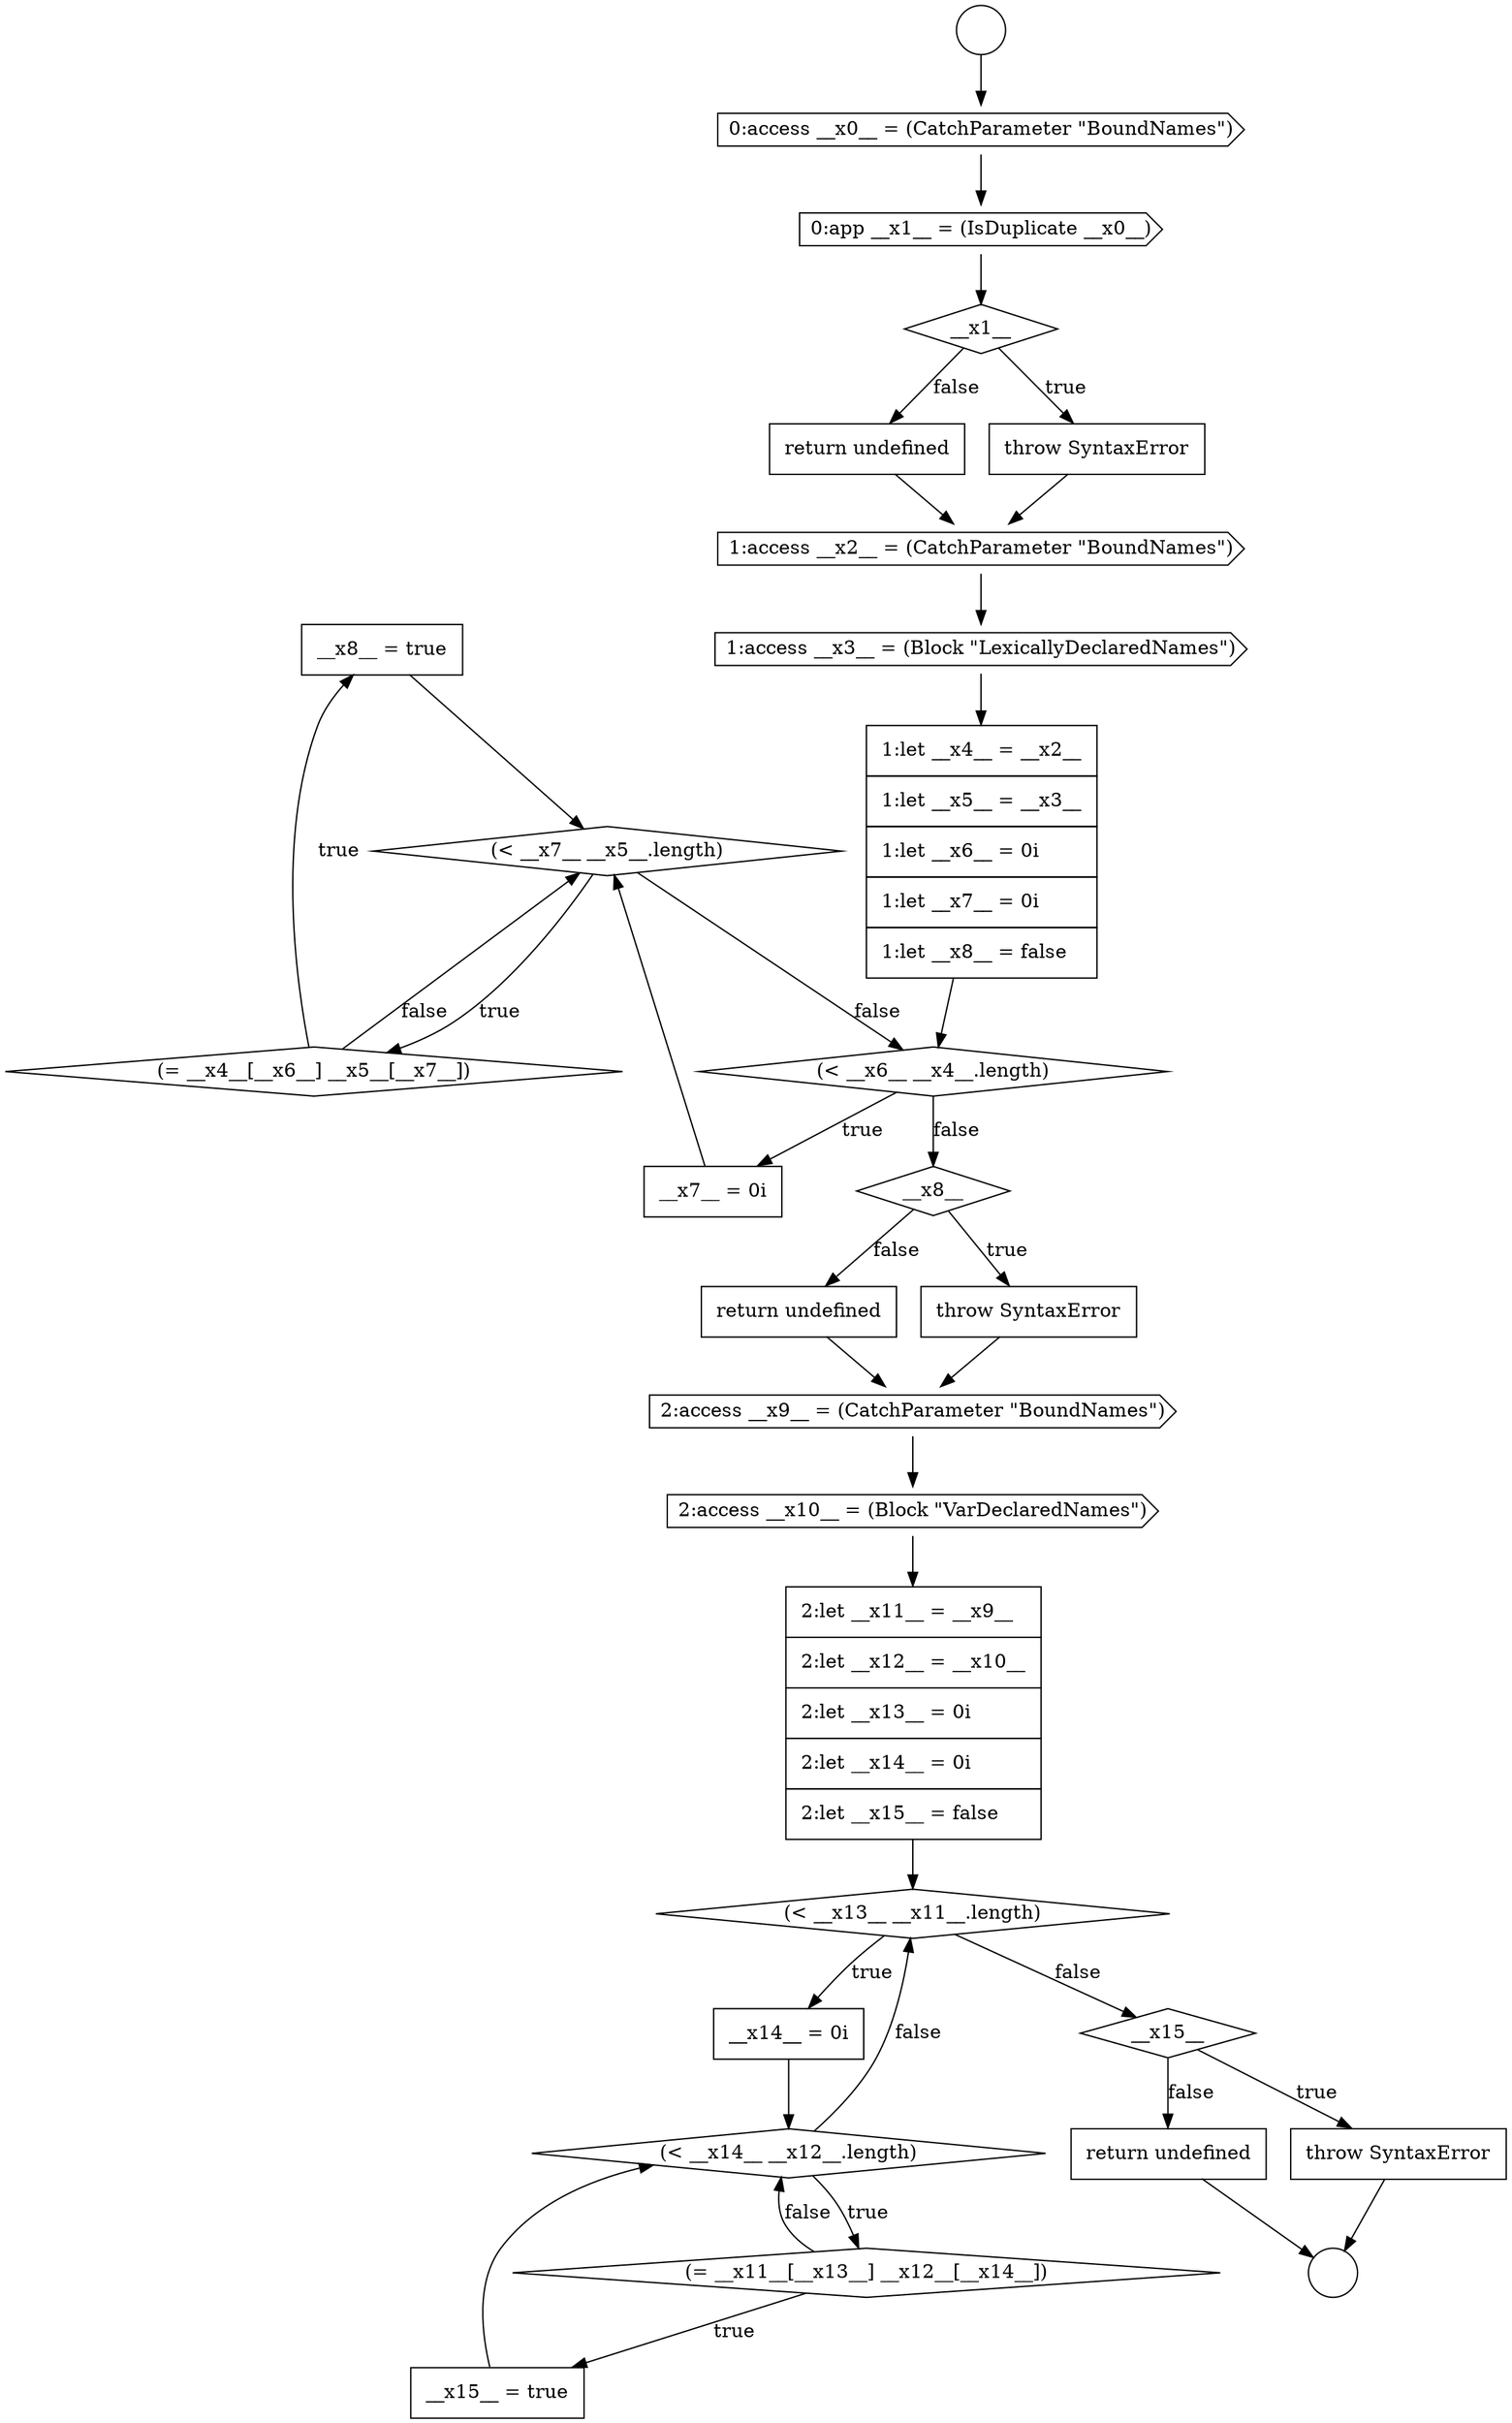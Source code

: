 digraph {
  node16641 [shape=none, margin=0, label=<<font color="black">
    <table border="0" cellborder="1" cellspacing="0" cellpadding="10">
      <tr><td align="left">__x8__ = true</td></tr>
    </table>
  </font>> color="black" fillcolor="white" style=filled]
  node16648 [shape=diamond, label=<<font color="black">(&lt; __x13__ __x11__.length)</font>> color="black" fillcolor="white" style=filled]
  node16633 [shape=none, margin=0, label=<<font color="black">
    <table border="0" cellborder="1" cellspacing="0" cellpadding="10">
      <tr><td align="left">return undefined</td></tr>
    </table>
  </font>> color="black" fillcolor="white" style=filled]
  node16652 [shape=none, margin=0, label=<<font color="black">
    <table border="0" cellborder="1" cellspacing="0" cellpadding="10">
      <tr><td align="left">__x15__ = true</td></tr>
    </table>
  </font>> color="black" fillcolor="white" style=filled]
  node16629 [shape=cds, label=<<font color="black">0:access __x0__ = (CatchParameter &quot;BoundNames&quot;)</font>> color="black" fillcolor="white" style=filled]
  node16644 [shape=none, margin=0, label=<<font color="black">
    <table border="0" cellborder="1" cellspacing="0" cellpadding="10">
      <tr><td align="left">return undefined</td></tr>
    </table>
  </font>> color="black" fillcolor="white" style=filled]
  node16637 [shape=diamond, label=<<font color="black">(&lt; __x6__ __x4__.length)</font>> color="black" fillcolor="white" style=filled]
  node16631 [shape=diamond, label=<<font color="black">__x1__</font>> color="black" fillcolor="white" style=filled]
  node16650 [shape=diamond, label=<<font color="black">(&lt; __x14__ __x12__.length)</font>> color="black" fillcolor="white" style=filled]
  node16635 [shape=cds, label=<<font color="black">1:access __x3__ = (Block &quot;LexicallyDeclaredNames&quot;)</font>> color="black" fillcolor="white" style=filled]
  node16646 [shape=cds, label=<<font color="black">2:access __x10__ = (Block &quot;VarDeclaredNames&quot;)</font>> color="black" fillcolor="white" style=filled]
  node16639 [shape=diamond, label=<<font color="black">(&lt; __x7__ __x5__.length)</font>> color="black" fillcolor="white" style=filled]
  node16642 [shape=diamond, label=<<font color="black">__x8__</font>> color="black" fillcolor="white" style=filled]
  node16627 [shape=circle label=" " color="black" fillcolor="white" style=filled]
  node16654 [shape=none, margin=0, label=<<font color="black">
    <table border="0" cellborder="1" cellspacing="0" cellpadding="10">
      <tr><td align="left">throw SyntaxError</td></tr>
    </table>
  </font>> color="black" fillcolor="white" style=filled]
  node16645 [shape=cds, label=<<font color="black">2:access __x9__ = (CatchParameter &quot;BoundNames&quot;)</font>> color="black" fillcolor="white" style=filled]
  node16630 [shape=cds, label=<<font color="black">0:app __x1__ = (IsDuplicate __x0__)</font>> color="black" fillcolor="white" style=filled]
  node16651 [shape=diamond, label=<<font color="black">(= __x11__[__x13__] __x12__[__x14__])</font>> color="black" fillcolor="white" style=filled]
  node16636 [shape=none, margin=0, label=<<font color="black">
    <table border="0" cellborder="1" cellspacing="0" cellpadding="10">
      <tr><td align="left">1:let __x4__ = __x2__</td></tr>
      <tr><td align="left">1:let __x5__ = __x3__</td></tr>
      <tr><td align="left">1:let __x6__ = 0i</td></tr>
      <tr><td align="left">1:let __x7__ = 0i</td></tr>
      <tr><td align="left">1:let __x8__ = false</td></tr>
    </table>
  </font>> color="black" fillcolor="white" style=filled]
  node16655 [shape=none, margin=0, label=<<font color="black">
    <table border="0" cellborder="1" cellspacing="0" cellpadding="10">
      <tr><td align="left">return undefined</td></tr>
    </table>
  </font>> color="black" fillcolor="white" style=filled]
  node16640 [shape=diamond, label=<<font color="black">(= __x4__[__x6__] __x5__[__x7__])</font>> color="black" fillcolor="white" style=filled]
  node16634 [shape=cds, label=<<font color="black">1:access __x2__ = (CatchParameter &quot;BoundNames&quot;)</font>> color="black" fillcolor="white" style=filled]
  node16649 [shape=none, margin=0, label=<<font color="black">
    <table border="0" cellborder="1" cellspacing="0" cellpadding="10">
      <tr><td align="left">__x14__ = 0i</td></tr>
    </table>
  </font>> color="black" fillcolor="white" style=filled]
  node16647 [shape=none, margin=0, label=<<font color="black">
    <table border="0" cellborder="1" cellspacing="0" cellpadding="10">
      <tr><td align="left">2:let __x11__ = __x9__</td></tr>
      <tr><td align="left">2:let __x12__ = __x10__</td></tr>
      <tr><td align="left">2:let __x13__ = 0i</td></tr>
      <tr><td align="left">2:let __x14__ = 0i</td></tr>
      <tr><td align="left">2:let __x15__ = false</td></tr>
    </table>
  </font>> color="black" fillcolor="white" style=filled]
  node16632 [shape=none, margin=0, label=<<font color="black">
    <table border="0" cellborder="1" cellspacing="0" cellpadding="10">
      <tr><td align="left">throw SyntaxError</td></tr>
    </table>
  </font>> color="black" fillcolor="white" style=filled]
  node16653 [shape=diamond, label=<<font color="black">__x15__</font>> color="black" fillcolor="white" style=filled]
  node16638 [shape=none, margin=0, label=<<font color="black">
    <table border="0" cellborder="1" cellspacing="0" cellpadding="10">
      <tr><td align="left">__x7__ = 0i</td></tr>
    </table>
  </font>> color="black" fillcolor="white" style=filled]
  node16643 [shape=none, margin=0, label=<<font color="black">
    <table border="0" cellborder="1" cellspacing="0" cellpadding="10">
      <tr><td align="left">throw SyntaxError</td></tr>
    </table>
  </font>> color="black" fillcolor="white" style=filled]
  node16628 [shape=circle label=" " color="black" fillcolor="white" style=filled]
  node16646 -> node16647 [ color="black"]
  node16650 -> node16651 [label=<<font color="black">true</font>> color="black"]
  node16650 -> node16648 [label=<<font color="black">false</font>> color="black"]
  node16643 -> node16645 [ color="black"]
  node16641 -> node16639 [ color="black"]
  node16630 -> node16631 [ color="black"]
  node16631 -> node16632 [label=<<font color="black">true</font>> color="black"]
  node16631 -> node16633 [label=<<font color="black">false</font>> color="black"]
  node16629 -> node16630 [ color="black"]
  node16636 -> node16637 [ color="black"]
  node16655 -> node16628 [ color="black"]
  node16644 -> node16645 [ color="black"]
  node16654 -> node16628 [ color="black"]
  node16640 -> node16641 [label=<<font color="black">true</font>> color="black"]
  node16640 -> node16639 [label=<<font color="black">false</font>> color="black"]
  node16653 -> node16654 [label=<<font color="black">true</font>> color="black"]
  node16653 -> node16655 [label=<<font color="black">false</font>> color="black"]
  node16651 -> node16652 [label=<<font color="black">true</font>> color="black"]
  node16651 -> node16650 [label=<<font color="black">false</font>> color="black"]
  node16647 -> node16648 [ color="black"]
  node16645 -> node16646 [ color="black"]
  node16652 -> node16650 [ color="black"]
  node16639 -> node16640 [label=<<font color="black">true</font>> color="black"]
  node16639 -> node16637 [label=<<font color="black">false</font>> color="black"]
  node16649 -> node16650 [ color="black"]
  node16642 -> node16643 [label=<<font color="black">true</font>> color="black"]
  node16642 -> node16644 [label=<<font color="black">false</font>> color="black"]
  node16627 -> node16629 [ color="black"]
  node16634 -> node16635 [ color="black"]
  node16635 -> node16636 [ color="black"]
  node16648 -> node16649 [label=<<font color="black">true</font>> color="black"]
  node16648 -> node16653 [label=<<font color="black">false</font>> color="black"]
  node16633 -> node16634 [ color="black"]
  node16632 -> node16634 [ color="black"]
  node16637 -> node16638 [label=<<font color="black">true</font>> color="black"]
  node16637 -> node16642 [label=<<font color="black">false</font>> color="black"]
  node16638 -> node16639 [ color="black"]
}
